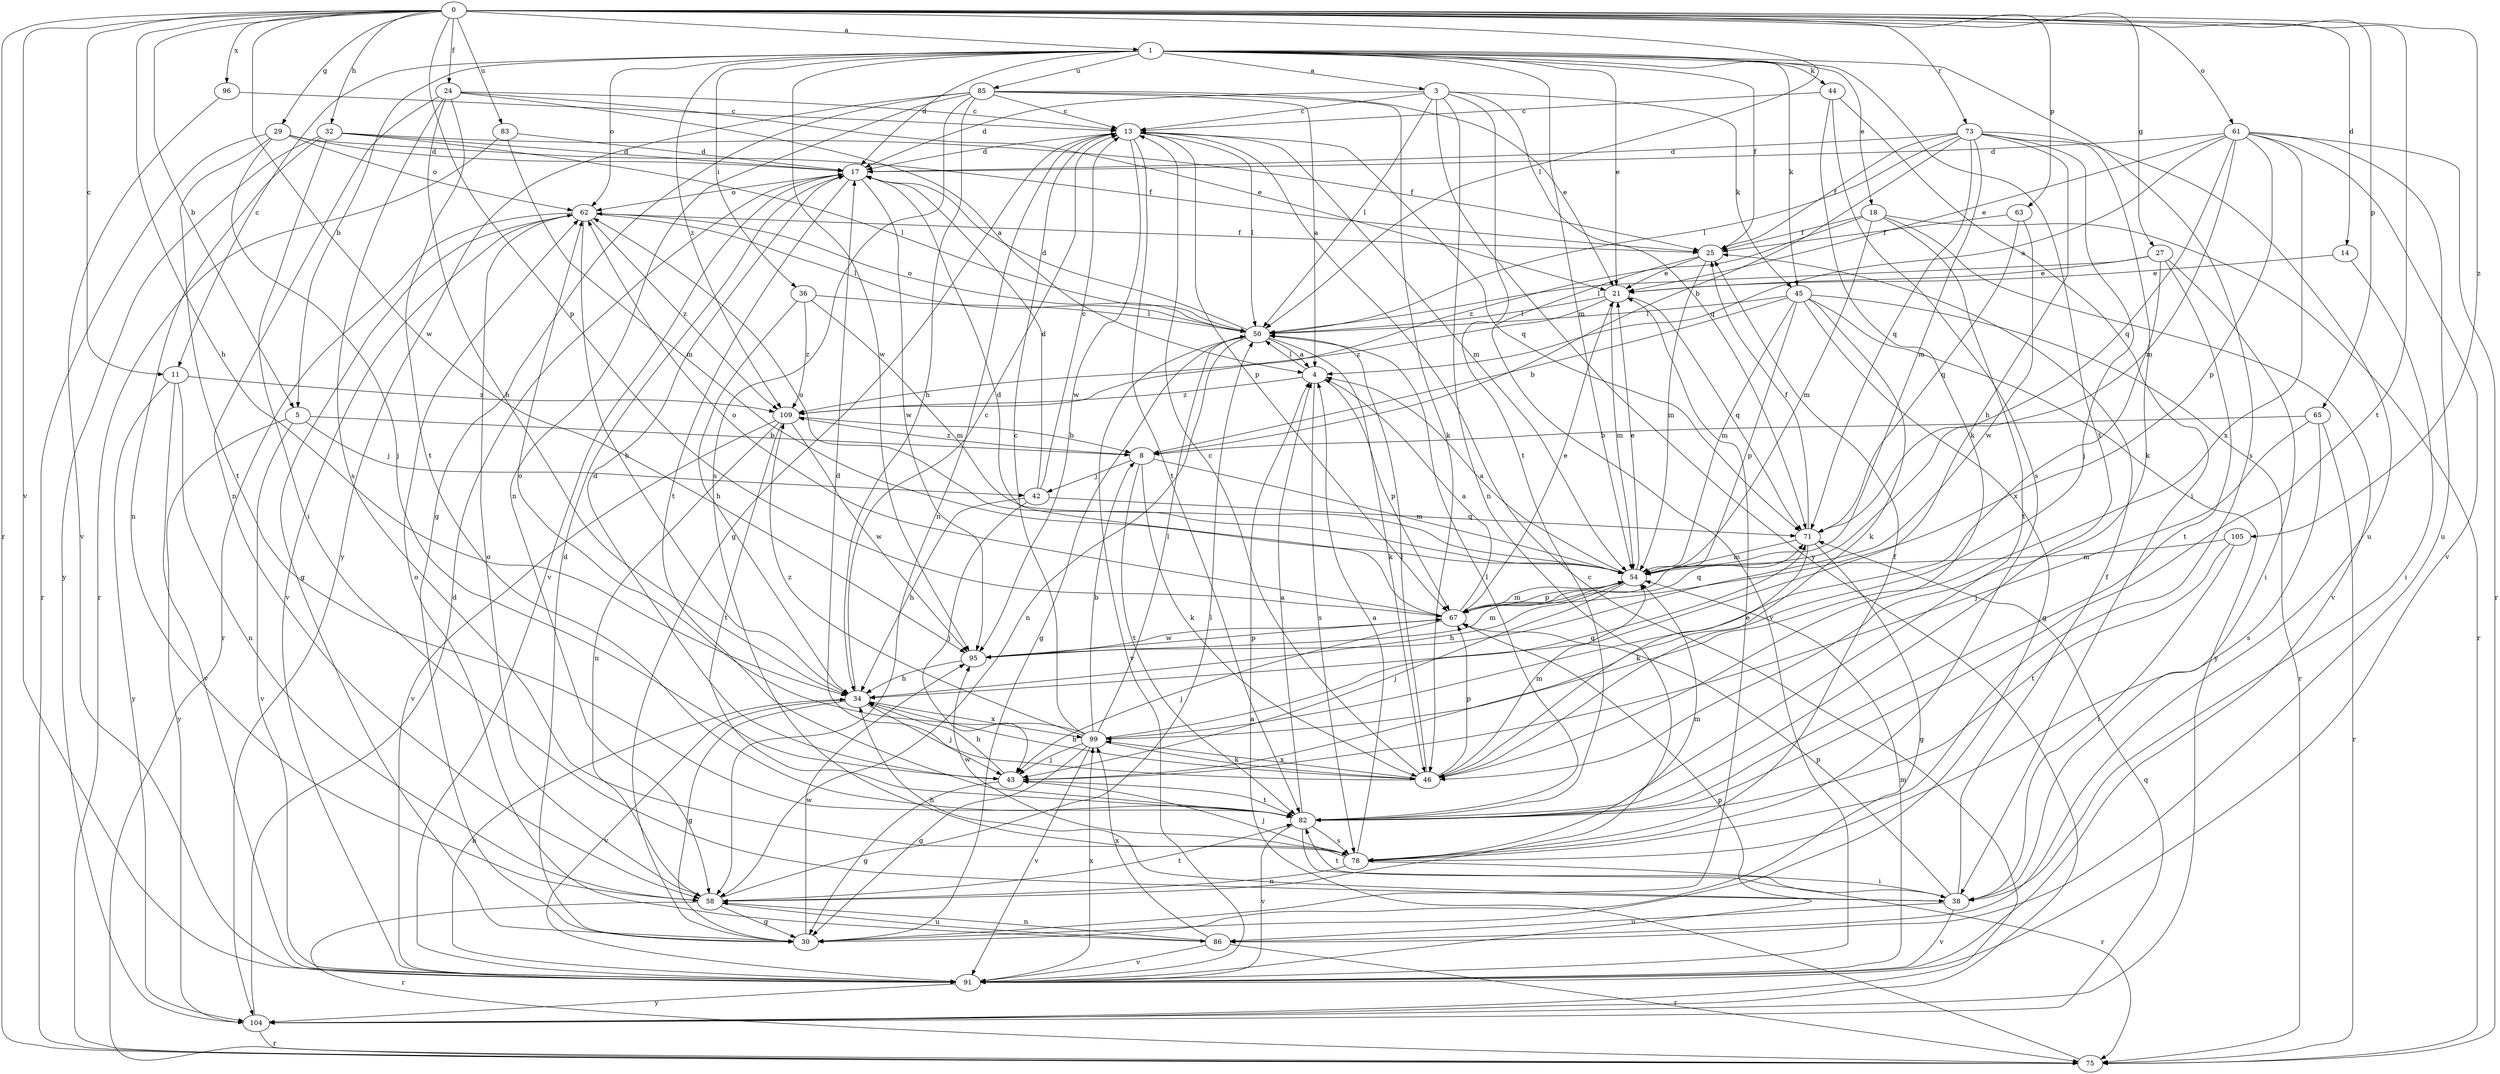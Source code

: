 strict digraph  {
0;
1;
3;
4;
5;
8;
11;
13;
14;
17;
18;
21;
24;
25;
27;
29;
30;
32;
34;
36;
38;
42;
43;
44;
45;
46;
50;
54;
58;
61;
62;
63;
65;
67;
71;
73;
75;
78;
82;
83;
85;
86;
91;
95;
96;
99;
104;
105;
109;
0 -> 1  [label=a];
0 -> 5  [label=b];
0 -> 11  [label=c];
0 -> 14  [label=d];
0 -> 24  [label=f];
0 -> 27  [label=g];
0 -> 29  [label=g];
0 -> 32  [label=h];
0 -> 34  [label=h];
0 -> 50  [label=l];
0 -> 61  [label=o];
0 -> 63  [label=p];
0 -> 65  [label=p];
0 -> 67  [label=p];
0 -> 73  [label=r];
0 -> 75  [label=r];
0 -> 82  [label=t];
0 -> 83  [label=u];
0 -> 91  [label=v];
0 -> 95  [label=w];
0 -> 96  [label=x];
0 -> 105  [label=z];
1 -> 3  [label=a];
1 -> 5  [label=b];
1 -> 11  [label=c];
1 -> 17  [label=d];
1 -> 18  [label=e];
1 -> 21  [label=e];
1 -> 25  [label=f];
1 -> 36  [label=i];
1 -> 44  [label=k];
1 -> 45  [label=k];
1 -> 54  [label=m];
1 -> 62  [label=o];
1 -> 78  [label=s];
1 -> 82  [label=t];
1 -> 85  [label=u];
1 -> 95  [label=w];
1 -> 109  [label=z];
3 -> 13  [label=c];
3 -> 17  [label=d];
3 -> 45  [label=k];
3 -> 50  [label=l];
3 -> 58  [label=n];
3 -> 71  [label=q];
3 -> 82  [label=t];
3 -> 104  [label=y];
4 -> 50  [label=l];
4 -> 67  [label=p];
4 -> 78  [label=s];
4 -> 109  [label=z];
5 -> 8  [label=b];
5 -> 42  [label=j];
5 -> 91  [label=v];
5 -> 104  [label=y];
8 -> 42  [label=j];
8 -> 46  [label=k];
8 -> 54  [label=m];
8 -> 82  [label=t];
8 -> 109  [label=z];
11 -> 58  [label=n];
11 -> 91  [label=v];
11 -> 104  [label=y];
11 -> 109  [label=z];
13 -> 17  [label=d];
13 -> 30  [label=g];
13 -> 50  [label=l];
13 -> 54  [label=m];
13 -> 58  [label=n];
13 -> 67  [label=p];
13 -> 71  [label=q];
13 -> 82  [label=t];
13 -> 95  [label=w];
14 -> 21  [label=e];
14 -> 38  [label=i];
17 -> 62  [label=o];
17 -> 82  [label=t];
17 -> 91  [label=v];
17 -> 95  [label=w];
18 -> 25  [label=f];
18 -> 54  [label=m];
18 -> 75  [label=r];
18 -> 82  [label=t];
18 -> 91  [label=v];
18 -> 109  [label=z];
21 -> 50  [label=l];
21 -> 54  [label=m];
21 -> 71  [label=q];
21 -> 109  [label=z];
24 -> 4  [label=a];
24 -> 13  [label=c];
24 -> 21  [label=e];
24 -> 34  [label=h];
24 -> 58  [label=n];
24 -> 78  [label=s];
24 -> 82  [label=t];
25 -> 21  [label=e];
25 -> 54  [label=m];
25 -> 91  [label=v];
27 -> 21  [label=e];
27 -> 38  [label=i];
27 -> 50  [label=l];
27 -> 82  [label=t];
27 -> 99  [label=x];
29 -> 17  [label=d];
29 -> 25  [label=f];
29 -> 43  [label=j];
29 -> 62  [label=o];
29 -> 75  [label=r];
29 -> 82  [label=t];
30 -> 17  [label=d];
30 -> 21  [label=e];
30 -> 95  [label=w];
32 -> 17  [label=d];
32 -> 25  [label=f];
32 -> 38  [label=i];
32 -> 50  [label=l];
32 -> 58  [label=n];
32 -> 104  [label=y];
34 -> 13  [label=c];
34 -> 30  [label=g];
34 -> 43  [label=j];
34 -> 91  [label=v];
34 -> 99  [label=x];
36 -> 34  [label=h];
36 -> 50  [label=l];
36 -> 54  [label=m];
36 -> 109  [label=z];
38 -> 25  [label=f];
38 -> 34  [label=h];
38 -> 67  [label=p];
38 -> 82  [label=t];
38 -> 86  [label=u];
38 -> 91  [label=v];
42 -> 13  [label=c];
42 -> 17  [label=d];
42 -> 34  [label=h];
42 -> 43  [label=j];
42 -> 71  [label=q];
43 -> 17  [label=d];
43 -> 30  [label=g];
43 -> 34  [label=h];
43 -> 82  [label=t];
44 -> 13  [label=c];
44 -> 38  [label=i];
44 -> 46  [label=k];
44 -> 78  [label=s];
45 -> 8  [label=b];
45 -> 30  [label=g];
45 -> 46  [label=k];
45 -> 50  [label=l];
45 -> 54  [label=m];
45 -> 67  [label=p];
45 -> 75  [label=r];
45 -> 104  [label=y];
46 -> 13  [label=c];
46 -> 17  [label=d];
46 -> 34  [label=h];
46 -> 50  [label=l];
46 -> 54  [label=m];
46 -> 67  [label=p];
46 -> 99  [label=x];
50 -> 4  [label=a];
50 -> 17  [label=d];
50 -> 30  [label=g];
50 -> 46  [label=k];
50 -> 58  [label=n];
50 -> 62  [label=o];
50 -> 91  [label=v];
54 -> 4  [label=a];
54 -> 21  [label=e];
54 -> 34  [label=h];
54 -> 43  [label=j];
54 -> 62  [label=o];
54 -> 67  [label=p];
58 -> 30  [label=g];
58 -> 50  [label=l];
58 -> 62  [label=o];
58 -> 75  [label=r];
58 -> 82  [label=t];
58 -> 86  [label=u];
61 -> 4  [label=a];
61 -> 17  [label=d];
61 -> 21  [label=e];
61 -> 54  [label=m];
61 -> 67  [label=p];
61 -> 71  [label=q];
61 -> 75  [label=r];
61 -> 86  [label=u];
61 -> 91  [label=v];
61 -> 99  [label=x];
62 -> 25  [label=f];
62 -> 30  [label=g];
62 -> 34  [label=h];
62 -> 50  [label=l];
62 -> 75  [label=r];
62 -> 91  [label=v];
62 -> 109  [label=z];
63 -> 25  [label=f];
63 -> 71  [label=q];
63 -> 95  [label=w];
65 -> 8  [label=b];
65 -> 43  [label=j];
65 -> 75  [label=r];
65 -> 78  [label=s];
67 -> 4  [label=a];
67 -> 17  [label=d];
67 -> 21  [label=e];
67 -> 43  [label=j];
67 -> 54  [label=m];
67 -> 62  [label=o];
67 -> 71  [label=q];
67 -> 95  [label=w];
71 -> 25  [label=f];
71 -> 30  [label=g];
71 -> 46  [label=k];
71 -> 54  [label=m];
73 -> 8  [label=b];
73 -> 17  [label=d];
73 -> 25  [label=f];
73 -> 34  [label=h];
73 -> 43  [label=j];
73 -> 46  [label=k];
73 -> 50  [label=l];
73 -> 54  [label=m];
73 -> 71  [label=q];
73 -> 86  [label=u];
75 -> 4  [label=a];
78 -> 4  [label=a];
78 -> 25  [label=f];
78 -> 38  [label=i];
78 -> 43  [label=j];
78 -> 54  [label=m];
78 -> 58  [label=n];
78 -> 95  [label=w];
82 -> 4  [label=a];
82 -> 50  [label=l];
82 -> 75  [label=r];
82 -> 78  [label=s];
82 -> 91  [label=v];
83 -> 17  [label=d];
83 -> 54  [label=m];
83 -> 75  [label=r];
85 -> 4  [label=a];
85 -> 13  [label=c];
85 -> 21  [label=e];
85 -> 30  [label=g];
85 -> 34  [label=h];
85 -> 46  [label=k];
85 -> 58  [label=n];
85 -> 78  [label=s];
85 -> 104  [label=y];
86 -> 58  [label=n];
86 -> 62  [label=o];
86 -> 75  [label=r];
86 -> 91  [label=v];
86 -> 99  [label=x];
91 -> 34  [label=h];
91 -> 54  [label=m];
91 -> 67  [label=p];
91 -> 99  [label=x];
91 -> 104  [label=y];
95 -> 34  [label=h];
95 -> 54  [label=m];
95 -> 67  [label=p];
96 -> 13  [label=c];
96 -> 91  [label=v];
99 -> 8  [label=b];
99 -> 13  [label=c];
99 -> 30  [label=g];
99 -> 43  [label=j];
99 -> 46  [label=k];
99 -> 50  [label=l];
99 -> 62  [label=o];
99 -> 71  [label=q];
99 -> 91  [label=v];
99 -> 109  [label=z];
104 -> 13  [label=c];
104 -> 17  [label=d];
104 -> 71  [label=q];
104 -> 75  [label=r];
105 -> 38  [label=i];
105 -> 54  [label=m];
105 -> 82  [label=t];
109 -> 8  [label=b];
109 -> 58  [label=n];
109 -> 82  [label=t];
109 -> 91  [label=v];
109 -> 95  [label=w];
}
